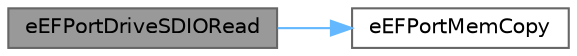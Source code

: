digraph "eEFPortDriveSDIORead"
{
 // LATEX_PDF_SIZE
  bgcolor="transparent";
  edge [fontname=Helvetica,fontsize=10,labelfontname=Helvetica,labelfontsize=10];
  node [fontname=Helvetica,fontsize=10,shape=box,height=0.2,width=0.4];
  rankdir="LR";
  Node1 [id="Node000001",label="eEFPortDriveSDIORead",height=0.2,width=0.4,color="gray40", fillcolor="grey60", style="filled", fontcolor="black",tooltip="Read Sector(s)"];
  Node1 -> Node2 [id="edge1_Node000001_Node000002",color="steelblue1",style="solid",tooltip=" "];
  Node2 [id="Node000002",label="eEFPortMemCopy",height=0.2,width=0.4,color="grey40", fillcolor="white", style="filled",URL="$ef__port__memory_8c.html#a557abaa2883e4b0a3281b7abdc9801ef",tooltip="Copy memory byte by byte."];
}
